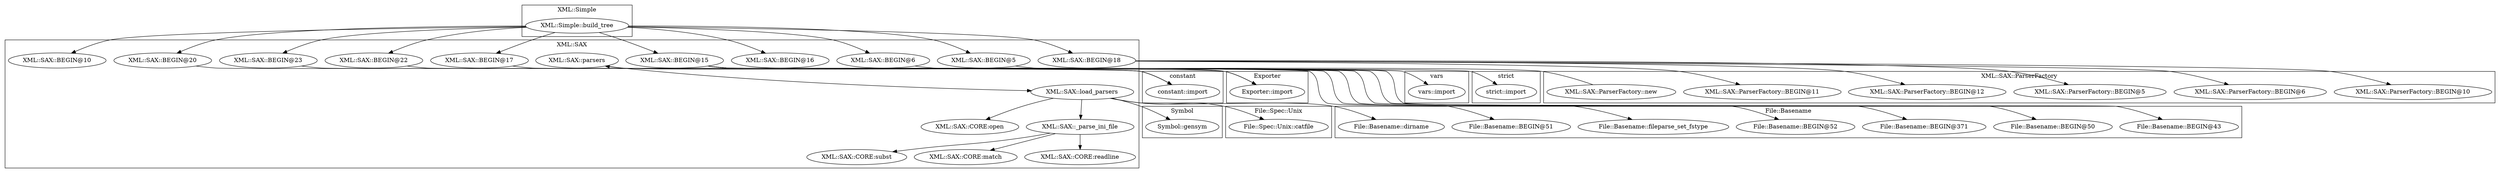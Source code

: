 digraph {
graph [overlap=false]
subgraph cluster_Symbol {
	label="Symbol";
	"Symbol::gensym";
}
subgraph cluster_vars {
	label="vars";
	"vars::import";
}
subgraph cluster_XML_SAX {
	label="XML::SAX";
	"XML::SAX::BEGIN@16";
	"XML::SAX::BEGIN@20";
	"XML::SAX::BEGIN@22";
	"XML::SAX::load_parsers";
	"XML::SAX::CORE:subst";
	"XML::SAX::CORE:open";
	"XML::SAX::parsers";
	"XML::SAX::BEGIN@15";
	"XML::SAX::BEGIN@10";
	"XML::SAX::BEGIN@23";
	"XML::SAX::BEGIN@6";
	"XML::SAX::BEGIN@5";
	"XML::SAX::_parse_ini_file";
	"XML::SAX::BEGIN@18";
	"XML::SAX::CORE:match";
	"XML::SAX::BEGIN@17";
	"XML::SAX::CORE:readline";
}
subgraph cluster_XML_Simple {
	label="XML::Simple";
	"XML::Simple::build_tree";
}
subgraph cluster_strict {
	label="strict";
	"strict::import";
}
subgraph cluster_XML_SAX_ParserFactory {
	label="XML::SAX::ParserFactory";
	"XML::SAX::ParserFactory::new";
	"XML::SAX::ParserFactory::BEGIN@5";
	"XML::SAX::ParserFactory::BEGIN@12";
	"XML::SAX::ParserFactory::BEGIN@11";
	"XML::SAX::ParserFactory::BEGIN@10";
	"XML::SAX::ParserFactory::BEGIN@6";
}
subgraph cluster_constant {
	label="constant";
	"constant::import";
}
subgraph cluster_Exporter {
	label="Exporter";
	"Exporter::import";
}
subgraph cluster_File_Basename {
	label="File::Basename";
	"File::Basename::BEGIN@52";
	"File::Basename::BEGIN@371";
	"File::Basename::BEGIN@50";
	"File::Basename::BEGIN@43";
	"File::Basename::dirname";
	"File::Basename::BEGIN@51";
	"File::Basename::fileparse_set_fstype";
}
subgraph cluster_File_Spec_Unix {
	label="File::Spec::Unix";
	"File::Spec::Unix::catfile";
}
"XML::SAX::_parse_ini_file" -> "XML::SAX::CORE:subst";
"XML::SAX::BEGIN@18" -> "XML::SAX::ParserFactory::BEGIN@10";
"XML::SAX::BEGIN@15" -> "File::Basename::BEGIN@51";
"XML::SAX::BEGIN@15" -> "File::Basename::BEGIN@371";
"XML::SAX::BEGIN@15" -> "File::Basename::BEGIN@50";
"XML::Simple::build_tree" -> "XML::SAX::BEGIN@15";
"XML::SAX::BEGIN@15" -> "Exporter::import";
"XML::SAX::BEGIN@17" -> "Exporter::import";
"XML::Simple::build_tree" -> "XML::SAX::BEGIN@5";
"XML::SAX::load_parsers" -> "XML::SAX::_parse_ini_file";
"XML::SAX::BEGIN@18" -> "XML::SAX::ParserFactory::BEGIN@6";
"XML::Simple::build_tree" -> "XML::SAX::BEGIN@10";
"XML::Simple::build_tree" -> "XML::SAX::BEGIN@16";
"XML::Simple::build_tree" -> "XML::SAX::BEGIN@22";
"XML::SAX::load_parsers" -> "XML::SAX::CORE:open";
"XML::SAX::ParserFactory::new" -> "XML::SAX::parsers";
"XML::SAX::BEGIN@18" -> "XML::SAX::ParserFactory::BEGIN@5";
"XML::SAX::_parse_ini_file" -> "XML::SAX::CORE:readline";
"XML::SAX::BEGIN@18" -> "XML::SAX::ParserFactory::BEGIN@12";
"XML::Simple::build_tree" -> "XML::SAX::BEGIN@20";
"XML::SAX::BEGIN@15" -> "File::Basename::BEGIN@52";
"XML::Simple::build_tree" -> "XML::SAX::BEGIN@18";
"XML::SAX::load_parsers" -> "File::Basename::dirname";
"XML::SAX::BEGIN@22" -> "constant::import";
"XML::SAX::BEGIN@20" -> "constant::import";
"XML::SAX::BEGIN@23" -> "constant::import";
"XML::SAX::BEGIN@15" -> "File::Basename::fileparse_set_fstype";
"XML::SAX::BEGIN@15" -> "File::Basename::BEGIN@43";
"XML::Simple::build_tree" -> "XML::SAX::BEGIN@23";
"XML::Simple::build_tree" -> "XML::SAX::BEGIN@6";
"XML::SAX::load_parsers" -> "Symbol::gensym";
"XML::SAX::_parse_ini_file" -> "XML::SAX::CORE:match";
"XML::SAX::BEGIN@6" -> "vars::import";
"XML::Simple::build_tree" -> "XML::SAX::BEGIN@17";
"XML::SAX::parsers" -> "XML::SAX::load_parsers";
"XML::SAX::BEGIN@18" -> "XML::SAX::ParserFactory::BEGIN@11";
"XML::SAX::load_parsers" -> "File::Spec::Unix::catfile";
"XML::SAX::BEGIN@5" -> "strict::import";
}
